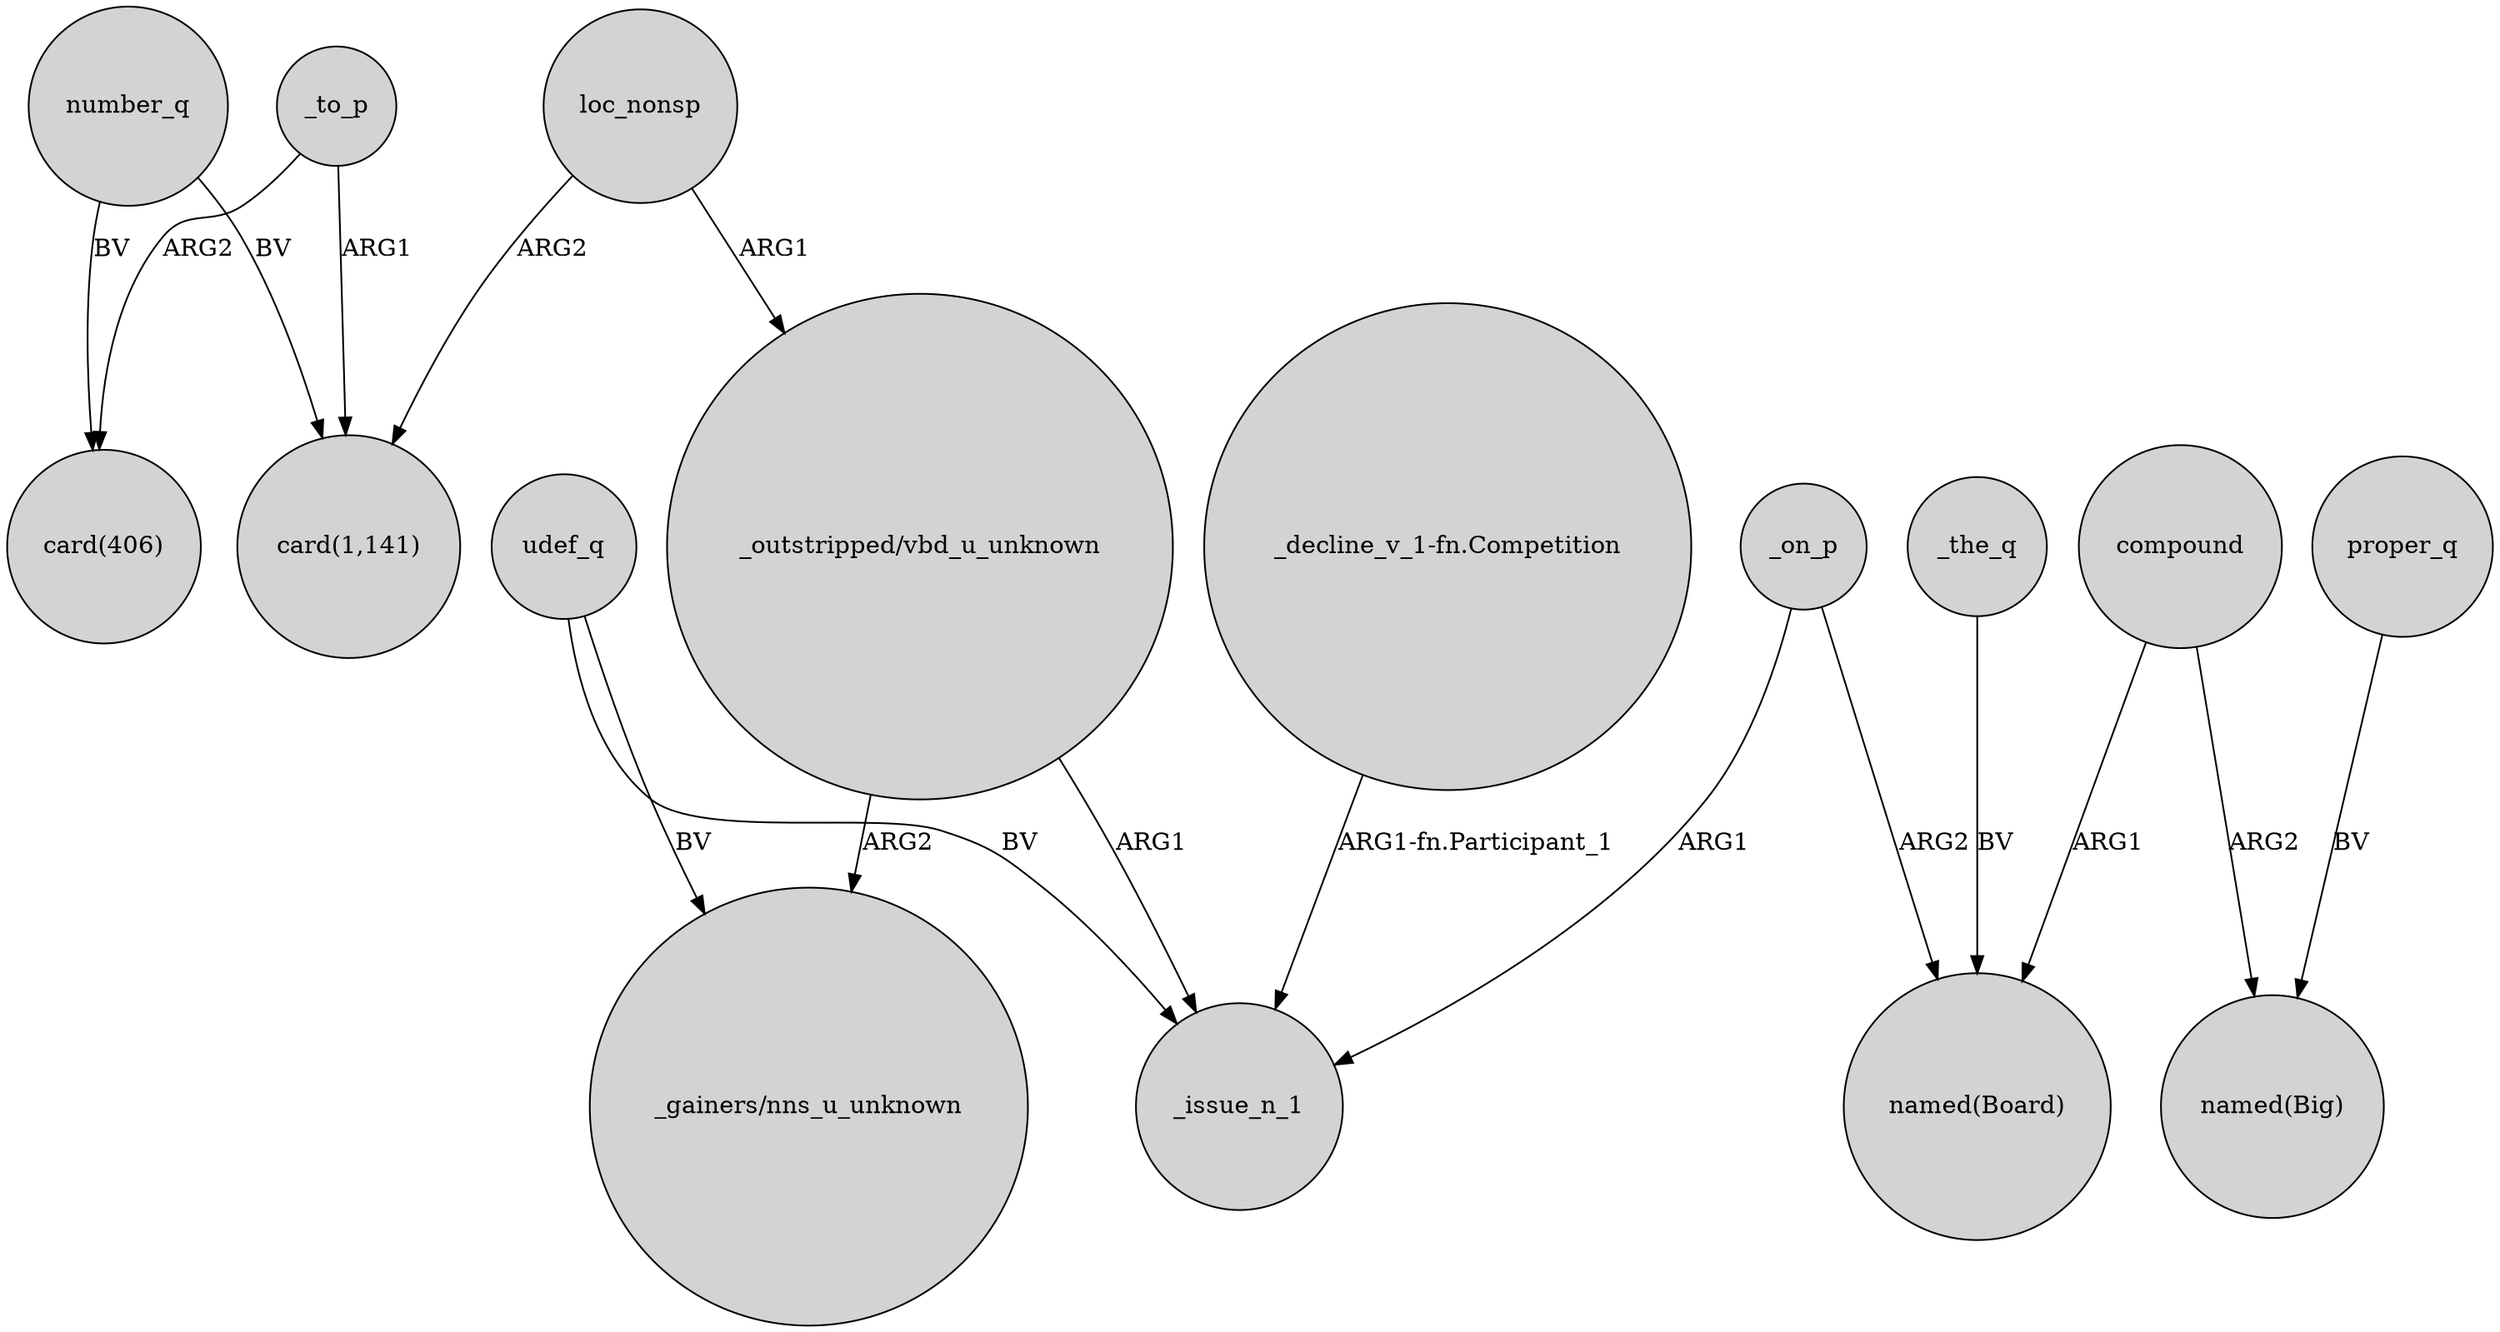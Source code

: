 digraph {
	node [shape=circle style=filled]
	_to_p -> "card(406)" [label=ARG2]
	udef_q -> _issue_n_1 [label=BV]
	"_outstripped/vbd_u_unknown" -> _issue_n_1 [label=ARG1]
	"_outstripped/vbd_u_unknown" -> "_gainers/nns_u_unknown" [label=ARG2]
	_the_q -> "named(Board)" [label=BV]
	number_q -> "card(406)" [label=BV]
	number_q -> "card(1,141)" [label=BV]
	loc_nonsp -> "_outstripped/vbd_u_unknown" [label=ARG1]
	compound -> "named(Board)" [label=ARG1]
	"_decline_v_1-fn.Competition" -> _issue_n_1 [label="ARG1-fn.Participant_1"]
	loc_nonsp -> "card(1,141)" [label=ARG2]
	_to_p -> "card(1,141)" [label=ARG1]
	_on_p -> _issue_n_1 [label=ARG1]
	_on_p -> "named(Board)" [label=ARG2]
	udef_q -> "_gainers/nns_u_unknown" [label=BV]
	compound -> "named(Big)" [label=ARG2]
	proper_q -> "named(Big)" [label=BV]
}
